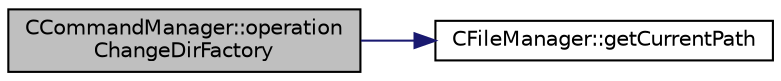 digraph "CCommandManager::operationChangeDirFactory"
{
 // LATEX_PDF_SIZE
  edge [fontname="Helvetica",fontsize="10",labelfontname="Helvetica",labelfontsize="10"];
  node [fontname="Helvetica",fontsize="10",shape=record];
  rankdir="LR";
  Node1 [label="CCommandManager::operation\lChangeDirFactory",height=0.2,width=0.4,color="black", fillcolor="grey75", style="filled", fontcolor="black",tooltip=" "];
  Node1 -> Node2 [color="midnightblue",fontsize="10",style="solid",fontname="Helvetica"];
  Node2 [label="CFileManager::getCurrentPath",height=0.2,width=0.4,color="black", fillcolor="white", style="filled",URL="$classCFileManager.html#aac576b990e61789c354c83e84ed5645d",tooltip=" "];
}
